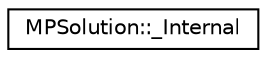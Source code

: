 digraph "Graphical Class Hierarchy"
{
 // LATEX_PDF_SIZE
  edge [fontname="Helvetica",fontsize="10",labelfontname="Helvetica",labelfontsize="10"];
  node [fontname="Helvetica",fontsize="10",shape=record];
  rankdir="LR";
  Node0 [label="MPSolution::_Internal",height=0.2,width=0.4,color="black", fillcolor="white", style="filled",URL="$classoperations__research_1_1_m_p_solution_1_1___internal.html",tooltip=" "];
}
